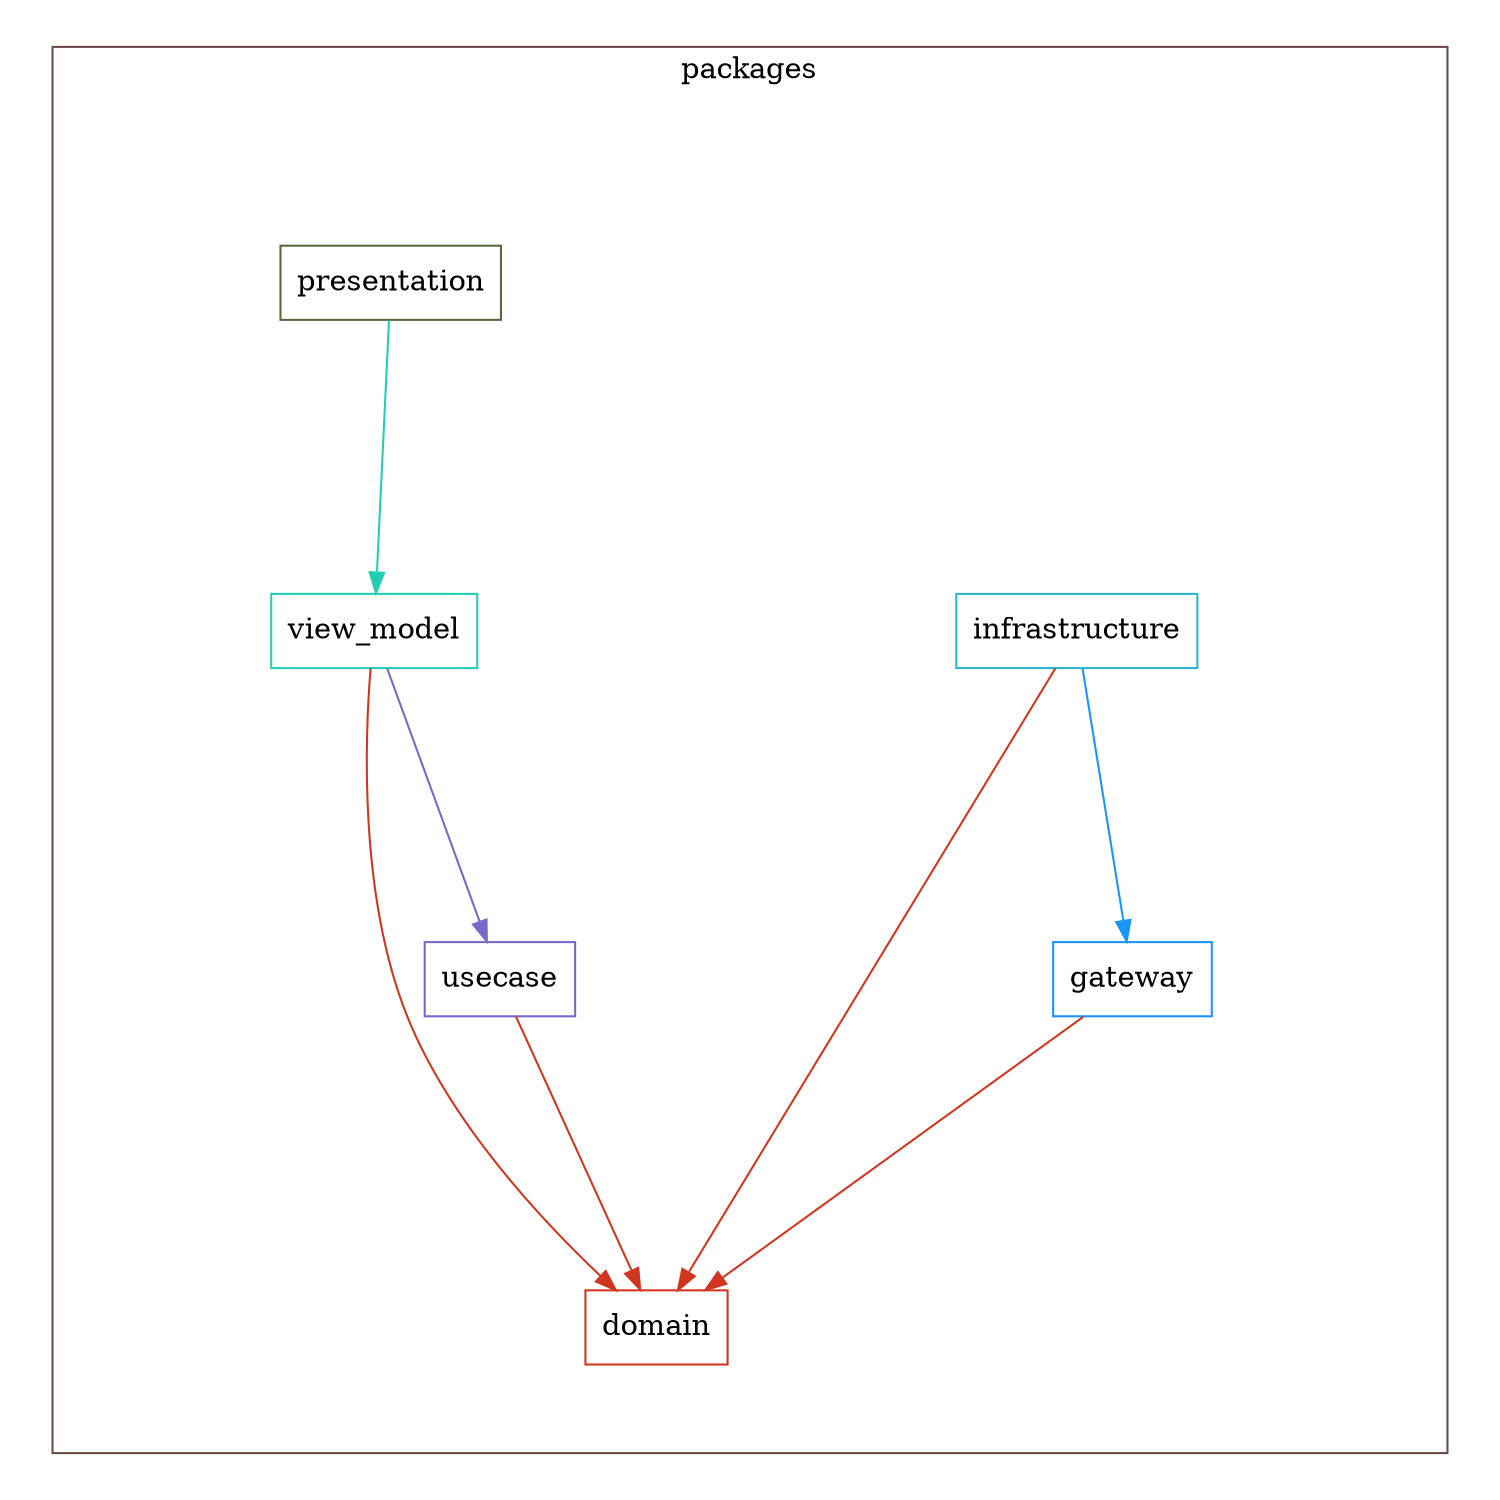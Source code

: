 digraph packages {
  size="10"; ratio=fill;
  domain [shape="box"; color="#d0351f"];
  gateway [shape="box"; color="#1994f9"];
  infrastructure [shape="box"; color="#2ab7ce"];
  presentation [shape="box"; color="#56683d"];
  usecase [shape="box"; color="#7866ca"];
  view_model [shape="box"; color="#22ceb2"];
  gateway -> domain [style="filled"; color="#d0351f"];
  infrastructure -> gateway [style="filled"; color="#1994f9"];
  infrastructure -> domain [style="filled"; color="#d0351f"];
  presentation -> view_model [style="filled"; color="#22ceb2"];
  usecase -> domain [style="filled"; color="#d0351f"];
  view_model -> domain [style="filled"; color="#d0351f"];
  view_model -> usecase [style="filled"; color="#7866ca"];
  subgraph "cluster packages" {
    label="packages";
    color="#6b4949";
    domain;
    gateway;
    infrastructure;
    presentation;
    usecase;
    view_model;
  }
}